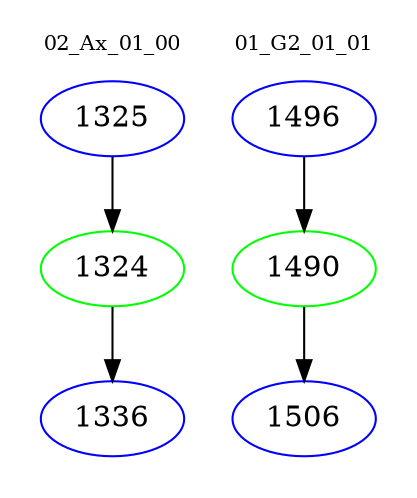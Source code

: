 digraph{
subgraph cluster_0 {
color = white
label = "02_Ax_01_00";
fontsize=10;
T0_1325 [label="1325", color="blue"]
T0_1325 -> T0_1324 [color="black"]
T0_1324 [label="1324", color="green"]
T0_1324 -> T0_1336 [color="black"]
T0_1336 [label="1336", color="blue"]
}
subgraph cluster_1 {
color = white
label = "01_G2_01_01";
fontsize=10;
T1_1496 [label="1496", color="blue"]
T1_1496 -> T1_1490 [color="black"]
T1_1490 [label="1490", color="green"]
T1_1490 -> T1_1506 [color="black"]
T1_1506 [label="1506", color="blue"]
}
}
